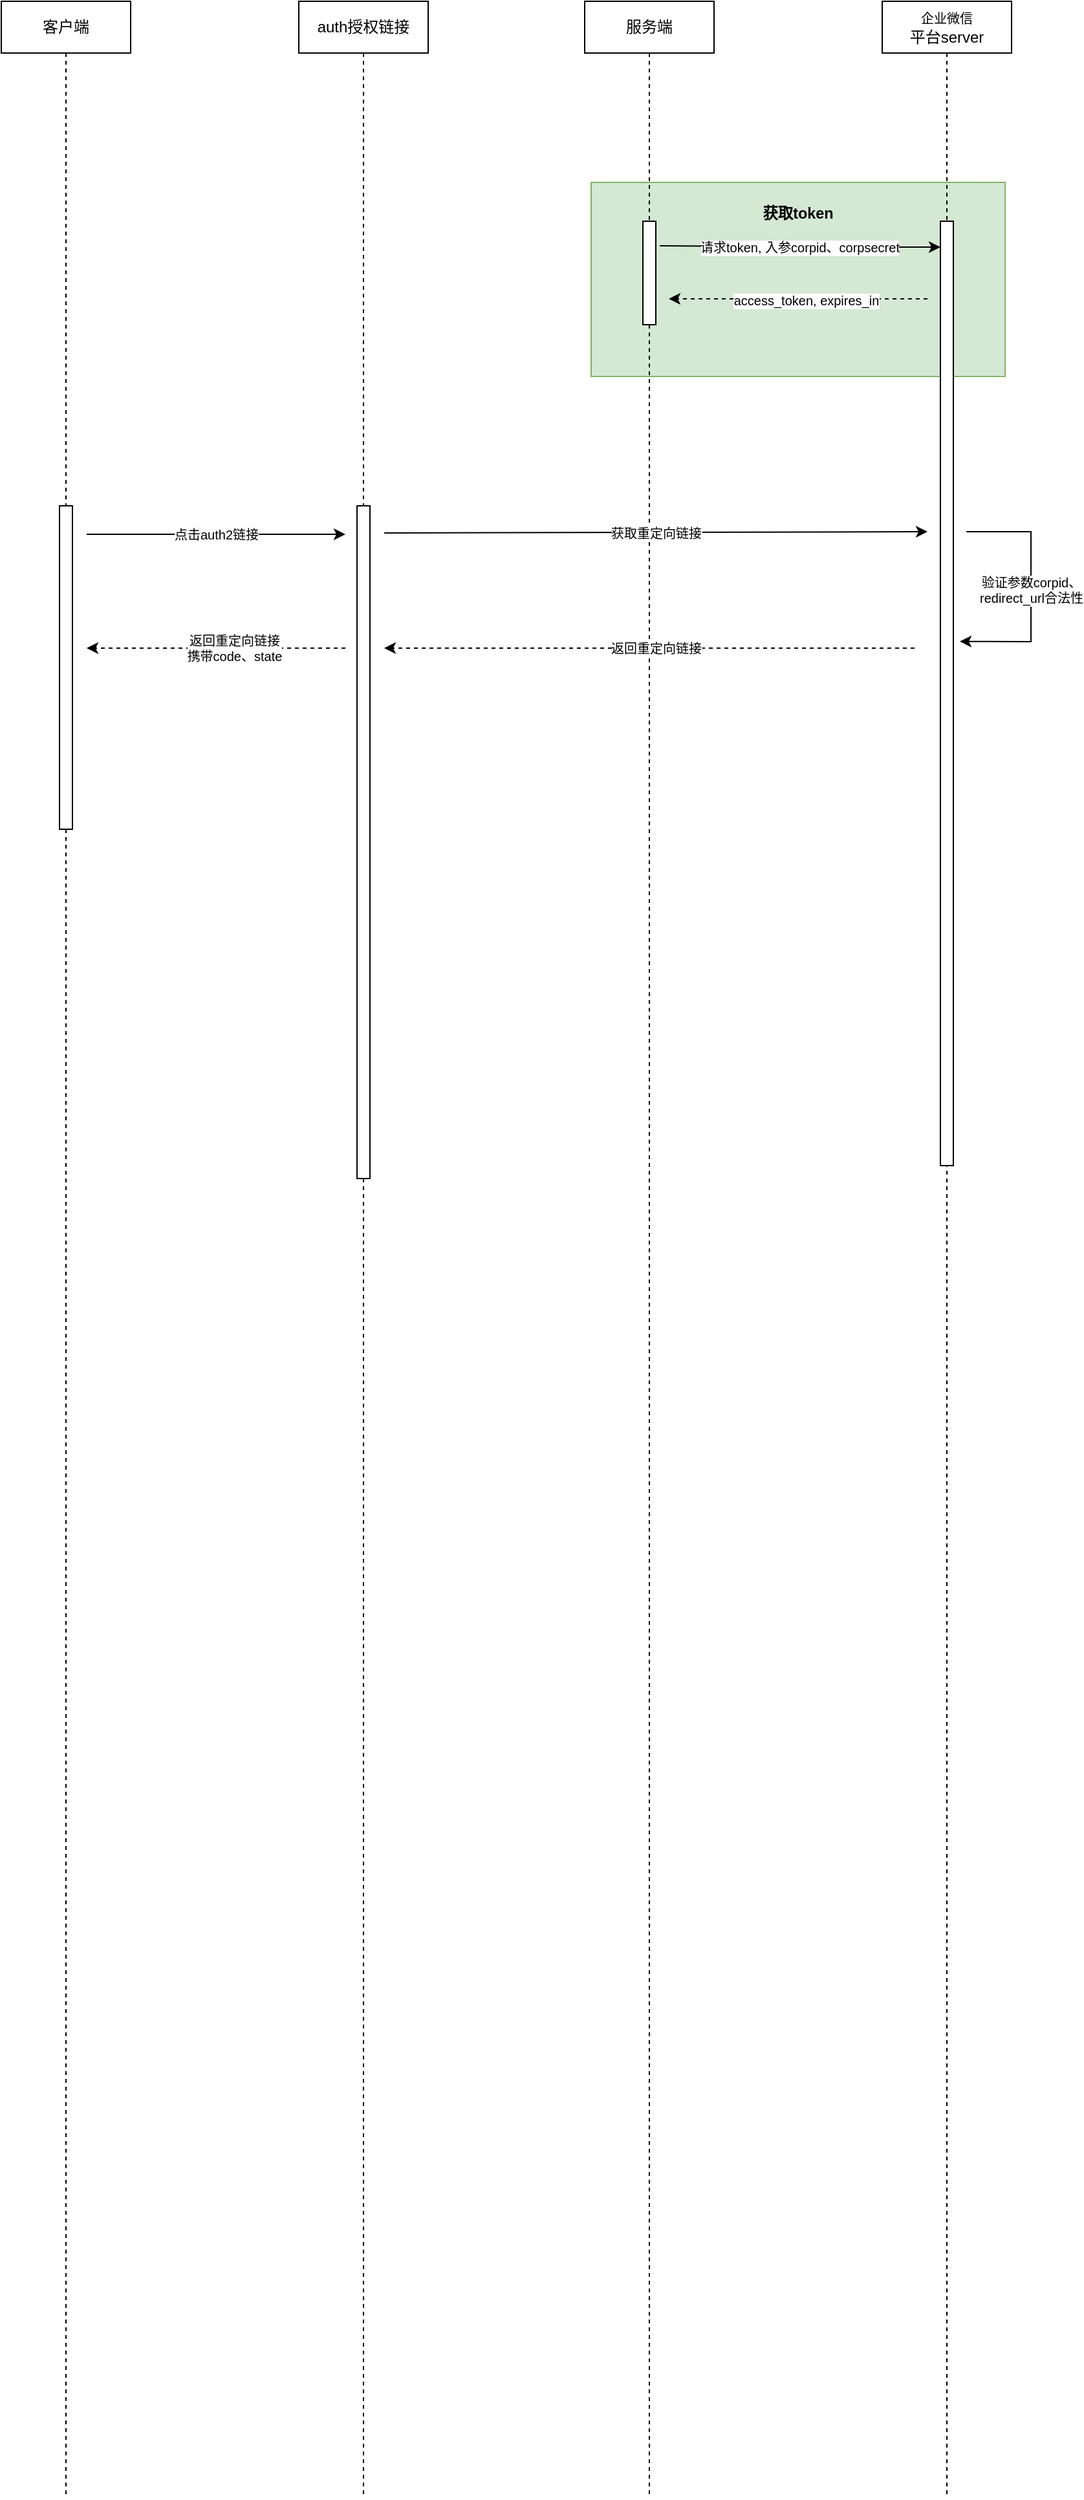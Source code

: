 <mxfile version="17.4.4" type="github">
  <diagram id="wFE0QG_FPsp0jaGvCLVb" name="Page-1">
    <mxGraphModel dx="1795" dy="532" grid="1" gridSize="10" guides="1" tooltips="1" connect="1" arrows="1" fold="1" page="1" pageScale="1" pageWidth="850" pageHeight="1100" math="0" shadow="0">
      <root>
        <mxCell id="0" />
        <mxCell id="1" parent="0" />
        <mxCell id="-BD_mY3rdzX9CCHZaYfn-6" value="&lt;h3 style=&quot;line-height: 0.8&quot;&gt;获取token&lt;/h3&gt;" style="rounded=0;whiteSpace=wrap;html=1;fontSize=10;verticalAlign=top;fillColor=#d5e8d4;strokeColor=#82b366;" vertex="1" parent="1">
          <mxGeometry x="420" y="210" width="320" height="150" as="geometry" />
        </mxCell>
        <mxCell id="q2xAD3V1H3Vini_aAaJG-2" value="服务端" style="shape=umlLifeline;perimeter=lifelinePerimeter;whiteSpace=wrap;html=1;container=1;collapsible=0;recursiveResize=0;outlineConnect=0;" parent="1" vertex="1">
          <mxGeometry x="415" y="70" width="100" height="1930" as="geometry" />
        </mxCell>
        <mxCell id="q2xAD3V1H3Vini_aAaJG-1" value="" style="html=1;points=[];perimeter=orthogonalPerimeter;" parent="1" vertex="1">
          <mxGeometry x="460" y="240" width="10" height="80" as="geometry" />
        </mxCell>
        <mxCell id="-BD_mY3rdzX9CCHZaYfn-1" value="&lt;font style=&quot;font-size: 10px&quot;&gt;企业微信&lt;/font&gt;&lt;br&gt;平台server" style="shape=umlLifeline;perimeter=lifelinePerimeter;whiteSpace=wrap;html=1;container=1;collapsible=0;recursiveResize=0;outlineConnect=0;" vertex="1" parent="1">
          <mxGeometry x="645" y="70" width="100" height="1930" as="geometry" />
        </mxCell>
        <mxCell id="-BD_mY3rdzX9CCHZaYfn-2" value="" style="html=1;points=[];perimeter=orthogonalPerimeter;" vertex="1" parent="-BD_mY3rdzX9CCHZaYfn-1">
          <mxGeometry x="45" y="170" width="10" height="730" as="geometry" />
        </mxCell>
        <mxCell id="-BD_mY3rdzX9CCHZaYfn-16" value="验证参数corpid、&lt;br&gt;redirect_url合法性" style="endArrow=classic;html=1;rounded=0;fontFamily=Helvetica;fontSize=10;fontColor=default;entryX=1.5;entryY=0.445;entryDx=0;entryDy=0;entryPerimeter=0;" edge="1" parent="-BD_mY3rdzX9CCHZaYfn-1" target="-BD_mY3rdzX9CCHZaYfn-2">
          <mxGeometry width="50" height="50" relative="1" as="geometry">
            <mxPoint x="65" y="410" as="sourcePoint" />
            <mxPoint x="115" y="530" as="targetPoint" />
            <Array as="points">
              <mxPoint x="115" y="410" />
              <mxPoint x="115" y="495" />
            </Array>
          </mxGeometry>
        </mxCell>
        <mxCell id="-BD_mY3rdzX9CCHZaYfn-3" value="请求token, 入参corpid、corpsecret" style="endArrow=classic;html=1;rounded=0;fontSize=10;exitX=1.3;exitY=0.238;exitDx=0;exitDy=0;exitPerimeter=0;" edge="1" parent="1" source="q2xAD3V1H3Vini_aAaJG-1">
          <mxGeometry width="50" height="50" relative="1" as="geometry">
            <mxPoint x="480" y="260" as="sourcePoint" />
            <mxPoint x="690" y="260" as="targetPoint" />
            <Array as="points">
              <mxPoint x="620" y="260" />
            </Array>
          </mxGeometry>
        </mxCell>
        <mxCell id="-BD_mY3rdzX9CCHZaYfn-4" value="" style="endArrow=classic;html=1;rounded=0;fontSize=10;dashed=1;" edge="1" parent="1">
          <mxGeometry width="50" height="50" relative="1" as="geometry">
            <mxPoint x="680" y="300" as="sourcePoint" />
            <mxPoint x="480" y="300" as="targetPoint" />
          </mxGeometry>
        </mxCell>
        <mxCell id="-BD_mY3rdzX9CCHZaYfn-5" value="access_token, expires_in" style="edgeLabel;html=1;align=center;verticalAlign=middle;resizable=0;points=[];fontSize=10;" vertex="1" connectable="0" parent="-BD_mY3rdzX9CCHZaYfn-4">
          <mxGeometry x="-0.06" y="1" relative="1" as="geometry">
            <mxPoint as="offset" />
          </mxGeometry>
        </mxCell>
        <mxCell id="-BD_mY3rdzX9CCHZaYfn-8" value="auth授权链接" style="shape=umlLifeline;perimeter=lifelinePerimeter;whiteSpace=wrap;html=1;container=1;collapsible=0;recursiveResize=0;outlineConnect=0;" vertex="1" parent="1">
          <mxGeometry x="194" y="70" width="100" height="1930" as="geometry" />
        </mxCell>
        <mxCell id="-BD_mY3rdzX9CCHZaYfn-9" value="客户端" style="shape=umlLifeline;perimeter=lifelinePerimeter;whiteSpace=wrap;html=1;container=1;collapsible=0;recursiveResize=0;outlineConnect=0;" vertex="1" parent="1">
          <mxGeometry x="-36" y="70" width="100" height="1930" as="geometry" />
        </mxCell>
        <mxCell id="-BD_mY3rdzX9CCHZaYfn-10" value="" style="html=1;points=[];perimeter=orthogonalPerimeter;rounded=0;fontFamily=Helvetica;fontSize=10;fontColor=default;strokeColor=default;fillColor=default;" vertex="1" parent="-BD_mY3rdzX9CCHZaYfn-9">
          <mxGeometry x="45" y="390" width="10" height="250" as="geometry" />
        </mxCell>
        <mxCell id="-BD_mY3rdzX9CCHZaYfn-11" value="" style="html=1;points=[];perimeter=orthogonalPerimeter;rounded=0;fontFamily=Helvetica;fontSize=10;fontColor=default;strokeColor=default;fillColor=default;" vertex="1" parent="1">
          <mxGeometry x="239" y="460" width="10" height="520" as="geometry" />
        </mxCell>
        <mxCell id="-BD_mY3rdzX9CCHZaYfn-13" value="点击auth2链接" style="endArrow=classic;html=1;rounded=0;fontFamily=Helvetica;fontSize=10;fontColor=default;" edge="1" parent="1">
          <mxGeometry width="50" height="50" relative="1" as="geometry">
            <mxPoint x="30" y="482" as="sourcePoint" />
            <mxPoint x="230" y="482" as="targetPoint" />
          </mxGeometry>
        </mxCell>
        <mxCell id="-BD_mY3rdzX9CCHZaYfn-14" value="" style="endArrow=classic;html=1;rounded=0;fontFamily=Helvetica;fontSize=10;fontColor=default;" edge="1" parent="1">
          <mxGeometry width="50" height="50" relative="1" as="geometry">
            <mxPoint x="260" y="481" as="sourcePoint" />
            <mxPoint x="680" y="480" as="targetPoint" />
          </mxGeometry>
        </mxCell>
        <mxCell id="-BD_mY3rdzX9CCHZaYfn-15" value="获取重定向链接" style="edgeLabel;html=1;align=center;verticalAlign=middle;resizable=0;points=[];fontSize=10;fontFamily=Helvetica;fontColor=default;" vertex="1" connectable="0" parent="-BD_mY3rdzX9CCHZaYfn-14">
          <mxGeometry x="0.162" relative="1" as="geometry">
            <mxPoint x="-34" as="offset" />
          </mxGeometry>
        </mxCell>
        <mxCell id="-BD_mY3rdzX9CCHZaYfn-17" value="" style="endArrow=classic;html=1;rounded=0;fontFamily=Helvetica;fontSize=10;fontColor=default;dashed=1;" edge="1" parent="1">
          <mxGeometry width="50" height="50" relative="1" as="geometry">
            <mxPoint x="670" y="570" as="sourcePoint" />
            <mxPoint x="260" y="570" as="targetPoint" />
          </mxGeometry>
        </mxCell>
        <mxCell id="-BD_mY3rdzX9CCHZaYfn-18" value="返回重定向链接" style="edgeLabel;html=1;align=center;verticalAlign=middle;resizable=0;points=[];fontSize=10;fontFamily=Helvetica;fontColor=default;" vertex="1" connectable="0" parent="-BD_mY3rdzX9CCHZaYfn-17">
          <mxGeometry x="0.088" relative="1" as="geometry">
            <mxPoint x="23" as="offset" />
          </mxGeometry>
        </mxCell>
        <mxCell id="-BD_mY3rdzX9CCHZaYfn-19" value="" style="endArrow=classic;html=1;rounded=0;fontFamily=Helvetica;fontSize=10;fontColor=default;dashed=1;" edge="1" parent="1">
          <mxGeometry width="50" height="50" relative="1" as="geometry">
            <mxPoint x="230" y="570" as="sourcePoint" />
            <mxPoint x="30" y="570" as="targetPoint" />
          </mxGeometry>
        </mxCell>
        <mxCell id="-BD_mY3rdzX9CCHZaYfn-20" value="返回重定向链接&lt;br&gt;携带code、state" style="edgeLabel;html=1;align=center;verticalAlign=middle;resizable=0;points=[];fontSize=10;fontFamily=Helvetica;fontColor=default;" vertex="1" connectable="0" parent="-BD_mY3rdzX9CCHZaYfn-19">
          <mxGeometry x="0.088" relative="1" as="geometry">
            <mxPoint x="23" as="offset" />
          </mxGeometry>
        </mxCell>
      </root>
    </mxGraphModel>
  </diagram>
</mxfile>
